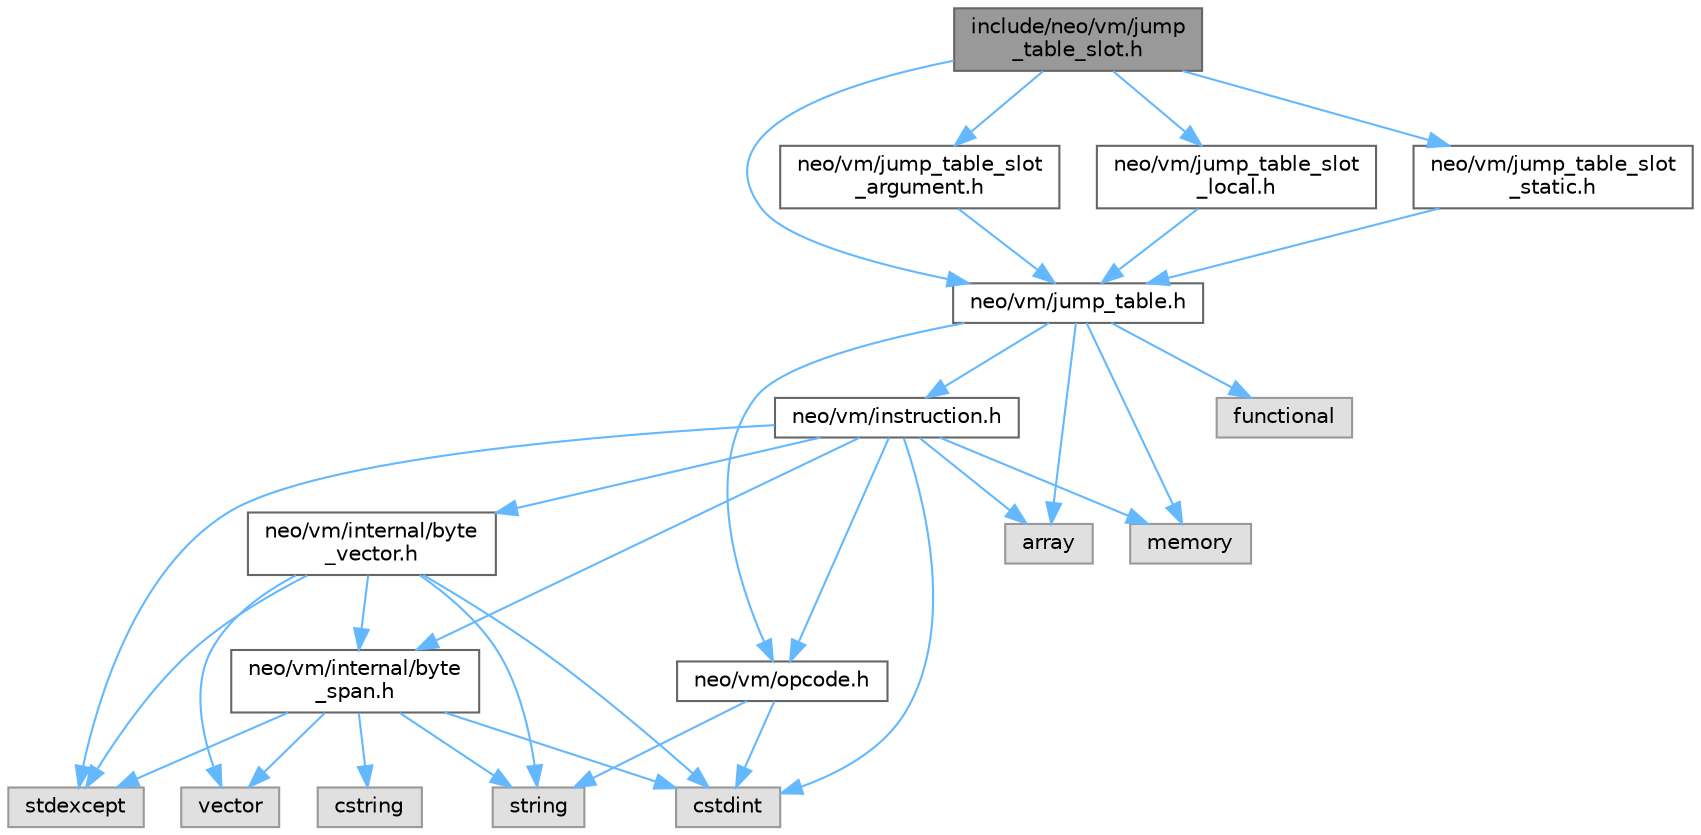 digraph "include/neo/vm/jump_table_slot.h"
{
 // LATEX_PDF_SIZE
  bgcolor="transparent";
  edge [fontname=Helvetica,fontsize=10,labelfontname=Helvetica,labelfontsize=10];
  node [fontname=Helvetica,fontsize=10,shape=box,height=0.2,width=0.4];
  Node1 [id="Node000001",label="include/neo/vm/jump\l_table_slot.h",height=0.2,width=0.4,color="gray40", fillcolor="grey60", style="filled", fontcolor="black",tooltip=" "];
  Node1 -> Node2 [id="edge32_Node000001_Node000002",color="steelblue1",style="solid",tooltip=" "];
  Node2 [id="Node000002",label="neo/vm/jump_table.h",height=0.2,width=0.4,color="grey40", fillcolor="white", style="filled",URL="$jump__table_8h.html",tooltip=" "];
  Node2 -> Node3 [id="edge33_Node000002_Node000003",color="steelblue1",style="solid",tooltip=" "];
  Node3 [id="Node000003",label="neo/vm/instruction.h",height=0.2,width=0.4,color="grey40", fillcolor="white", style="filled",URL="$instruction_8h.html",tooltip=" "];
  Node3 -> Node4 [id="edge34_Node000003_Node000004",color="steelblue1",style="solid",tooltip=" "];
  Node4 [id="Node000004",label="neo/vm/internal/byte\l_span.h",height=0.2,width=0.4,color="grey40", fillcolor="white", style="filled",URL="$vm_2internal_2byte__span_8h.html",tooltip=" "];
  Node4 -> Node5 [id="edge35_Node000004_Node000005",color="steelblue1",style="solid",tooltip=" "];
  Node5 [id="Node000005",label="cstdint",height=0.2,width=0.4,color="grey60", fillcolor="#E0E0E0", style="filled",tooltip=" "];
  Node4 -> Node6 [id="edge36_Node000004_Node000006",color="steelblue1",style="solid",tooltip=" "];
  Node6 [id="Node000006",label="cstring",height=0.2,width=0.4,color="grey60", fillcolor="#E0E0E0", style="filled",tooltip=" "];
  Node4 -> Node7 [id="edge37_Node000004_Node000007",color="steelblue1",style="solid",tooltip=" "];
  Node7 [id="Node000007",label="stdexcept",height=0.2,width=0.4,color="grey60", fillcolor="#E0E0E0", style="filled",tooltip=" "];
  Node4 -> Node8 [id="edge38_Node000004_Node000008",color="steelblue1",style="solid",tooltip=" "];
  Node8 [id="Node000008",label="string",height=0.2,width=0.4,color="grey60", fillcolor="#E0E0E0", style="filled",tooltip=" "];
  Node4 -> Node9 [id="edge39_Node000004_Node000009",color="steelblue1",style="solid",tooltip=" "];
  Node9 [id="Node000009",label="vector",height=0.2,width=0.4,color="grey60", fillcolor="#E0E0E0", style="filled",tooltip=" "];
  Node3 -> Node10 [id="edge40_Node000003_Node000010",color="steelblue1",style="solid",tooltip=" "];
  Node10 [id="Node000010",label="neo/vm/internal/byte\l_vector.h",height=0.2,width=0.4,color="grey40", fillcolor="white", style="filled",URL="$vm_2internal_2byte__vector_8h.html",tooltip=" "];
  Node10 -> Node4 [id="edge41_Node000010_Node000004",color="steelblue1",style="solid",tooltip=" "];
  Node10 -> Node5 [id="edge42_Node000010_Node000005",color="steelblue1",style="solid",tooltip=" "];
  Node10 -> Node7 [id="edge43_Node000010_Node000007",color="steelblue1",style="solid",tooltip=" "];
  Node10 -> Node8 [id="edge44_Node000010_Node000008",color="steelblue1",style="solid",tooltip=" "];
  Node10 -> Node9 [id="edge45_Node000010_Node000009",color="steelblue1",style="solid",tooltip=" "];
  Node3 -> Node11 [id="edge46_Node000003_Node000011",color="steelblue1",style="solid",tooltip=" "];
  Node11 [id="Node000011",label="neo/vm/opcode.h",height=0.2,width=0.4,color="grey40", fillcolor="white", style="filled",URL="$opcode_8h.html",tooltip=" "];
  Node11 -> Node5 [id="edge47_Node000011_Node000005",color="steelblue1",style="solid",tooltip=" "];
  Node11 -> Node8 [id="edge48_Node000011_Node000008",color="steelblue1",style="solid",tooltip=" "];
  Node3 -> Node12 [id="edge49_Node000003_Node000012",color="steelblue1",style="solid",tooltip=" "];
  Node12 [id="Node000012",label="array",height=0.2,width=0.4,color="grey60", fillcolor="#E0E0E0", style="filled",tooltip=" "];
  Node3 -> Node5 [id="edge50_Node000003_Node000005",color="steelblue1",style="solid",tooltip=" "];
  Node3 -> Node13 [id="edge51_Node000003_Node000013",color="steelblue1",style="solid",tooltip=" "];
  Node13 [id="Node000013",label="memory",height=0.2,width=0.4,color="grey60", fillcolor="#E0E0E0", style="filled",tooltip=" "];
  Node3 -> Node7 [id="edge52_Node000003_Node000007",color="steelblue1",style="solid",tooltip=" "];
  Node2 -> Node11 [id="edge53_Node000002_Node000011",color="steelblue1",style="solid",tooltip=" "];
  Node2 -> Node12 [id="edge54_Node000002_Node000012",color="steelblue1",style="solid",tooltip=" "];
  Node2 -> Node14 [id="edge55_Node000002_Node000014",color="steelblue1",style="solid",tooltip=" "];
  Node14 [id="Node000014",label="functional",height=0.2,width=0.4,color="grey60", fillcolor="#E0E0E0", style="filled",tooltip=" "];
  Node2 -> Node13 [id="edge56_Node000002_Node000013",color="steelblue1",style="solid",tooltip=" "];
  Node1 -> Node15 [id="edge57_Node000001_Node000015",color="steelblue1",style="solid",tooltip=" "];
  Node15 [id="Node000015",label="neo/vm/jump_table_slot\l_argument.h",height=0.2,width=0.4,color="grey40", fillcolor="white", style="filled",URL="$jump__table__slot__argument_8h.html",tooltip=" "];
  Node15 -> Node2 [id="edge58_Node000015_Node000002",color="steelblue1",style="solid",tooltip=" "];
  Node1 -> Node16 [id="edge59_Node000001_Node000016",color="steelblue1",style="solid",tooltip=" "];
  Node16 [id="Node000016",label="neo/vm/jump_table_slot\l_local.h",height=0.2,width=0.4,color="grey40", fillcolor="white", style="filled",URL="$jump__table__slot__local_8h.html",tooltip=" "];
  Node16 -> Node2 [id="edge60_Node000016_Node000002",color="steelblue1",style="solid",tooltip=" "];
  Node1 -> Node17 [id="edge61_Node000001_Node000017",color="steelblue1",style="solid",tooltip=" "];
  Node17 [id="Node000017",label="neo/vm/jump_table_slot\l_static.h",height=0.2,width=0.4,color="grey40", fillcolor="white", style="filled",URL="$jump__table__slot__static_8h.html",tooltip=" "];
  Node17 -> Node2 [id="edge62_Node000017_Node000002",color="steelblue1",style="solid",tooltip=" "];
}

